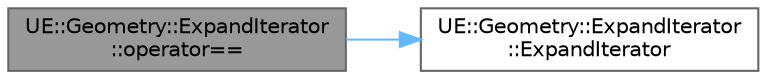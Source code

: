digraph "UE::Geometry::ExpandIterator::operator=="
{
 // INTERACTIVE_SVG=YES
 // LATEX_PDF_SIZE
  bgcolor="transparent";
  edge [fontname=Helvetica,fontsize=10,labelfontname=Helvetica,labelfontsize=10];
  node [fontname=Helvetica,fontsize=10,shape=box,height=0.2,width=0.4];
  rankdir="LR";
  Node1 [id="Node000001",label="UE::Geometry::ExpandIterator\l::operator==",height=0.2,width=0.4,color="gray40", fillcolor="grey60", style="filled", fontcolor="black",tooltip=" "];
  Node1 -> Node2 [id="edge1_Node000001_Node000002",color="steelblue1",style="solid",tooltip=" "];
  Node2 [id="Node000002",label="UE::Geometry::ExpandIterator\l::ExpandIterator",height=0.2,width=0.4,color="grey40", fillcolor="white", style="filled",URL="$dd/d44/classUE_1_1Geometry_1_1ExpandIterator.html#a722f26a43d20b635b90862f209aaf2ff",tooltip=" "];
}
